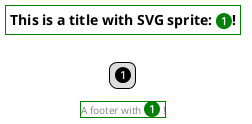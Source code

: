 {
  "sha1": "8j4ptzx5lad6q8j5uxkmfjk8wm4ei02",
  "insertion": {
    "when": "2025-05-14T17:45:29.446Z",
    "url": "https://github.com/plantuml/plantuml/issues/2174",
    "user": "The-Lum"
  }
}
@startuml
<style>
document {title, footer {LineColor green}}
</style>
sprite bs1 <svg viewBox="0 0 16 16">
  <path d="M16 8A8 8 0 1 1 0 8a8 8 0 0 1 16 0M9.283 4.002H7.971L6.072 5.385v1.271l1.834-1.318h.065V12h1.312z"/>
</svg>
title This is a title with SVG sprite: <$bs1>!
footer A footer with <$bs1> !
legend <$bs1>
@enduml
